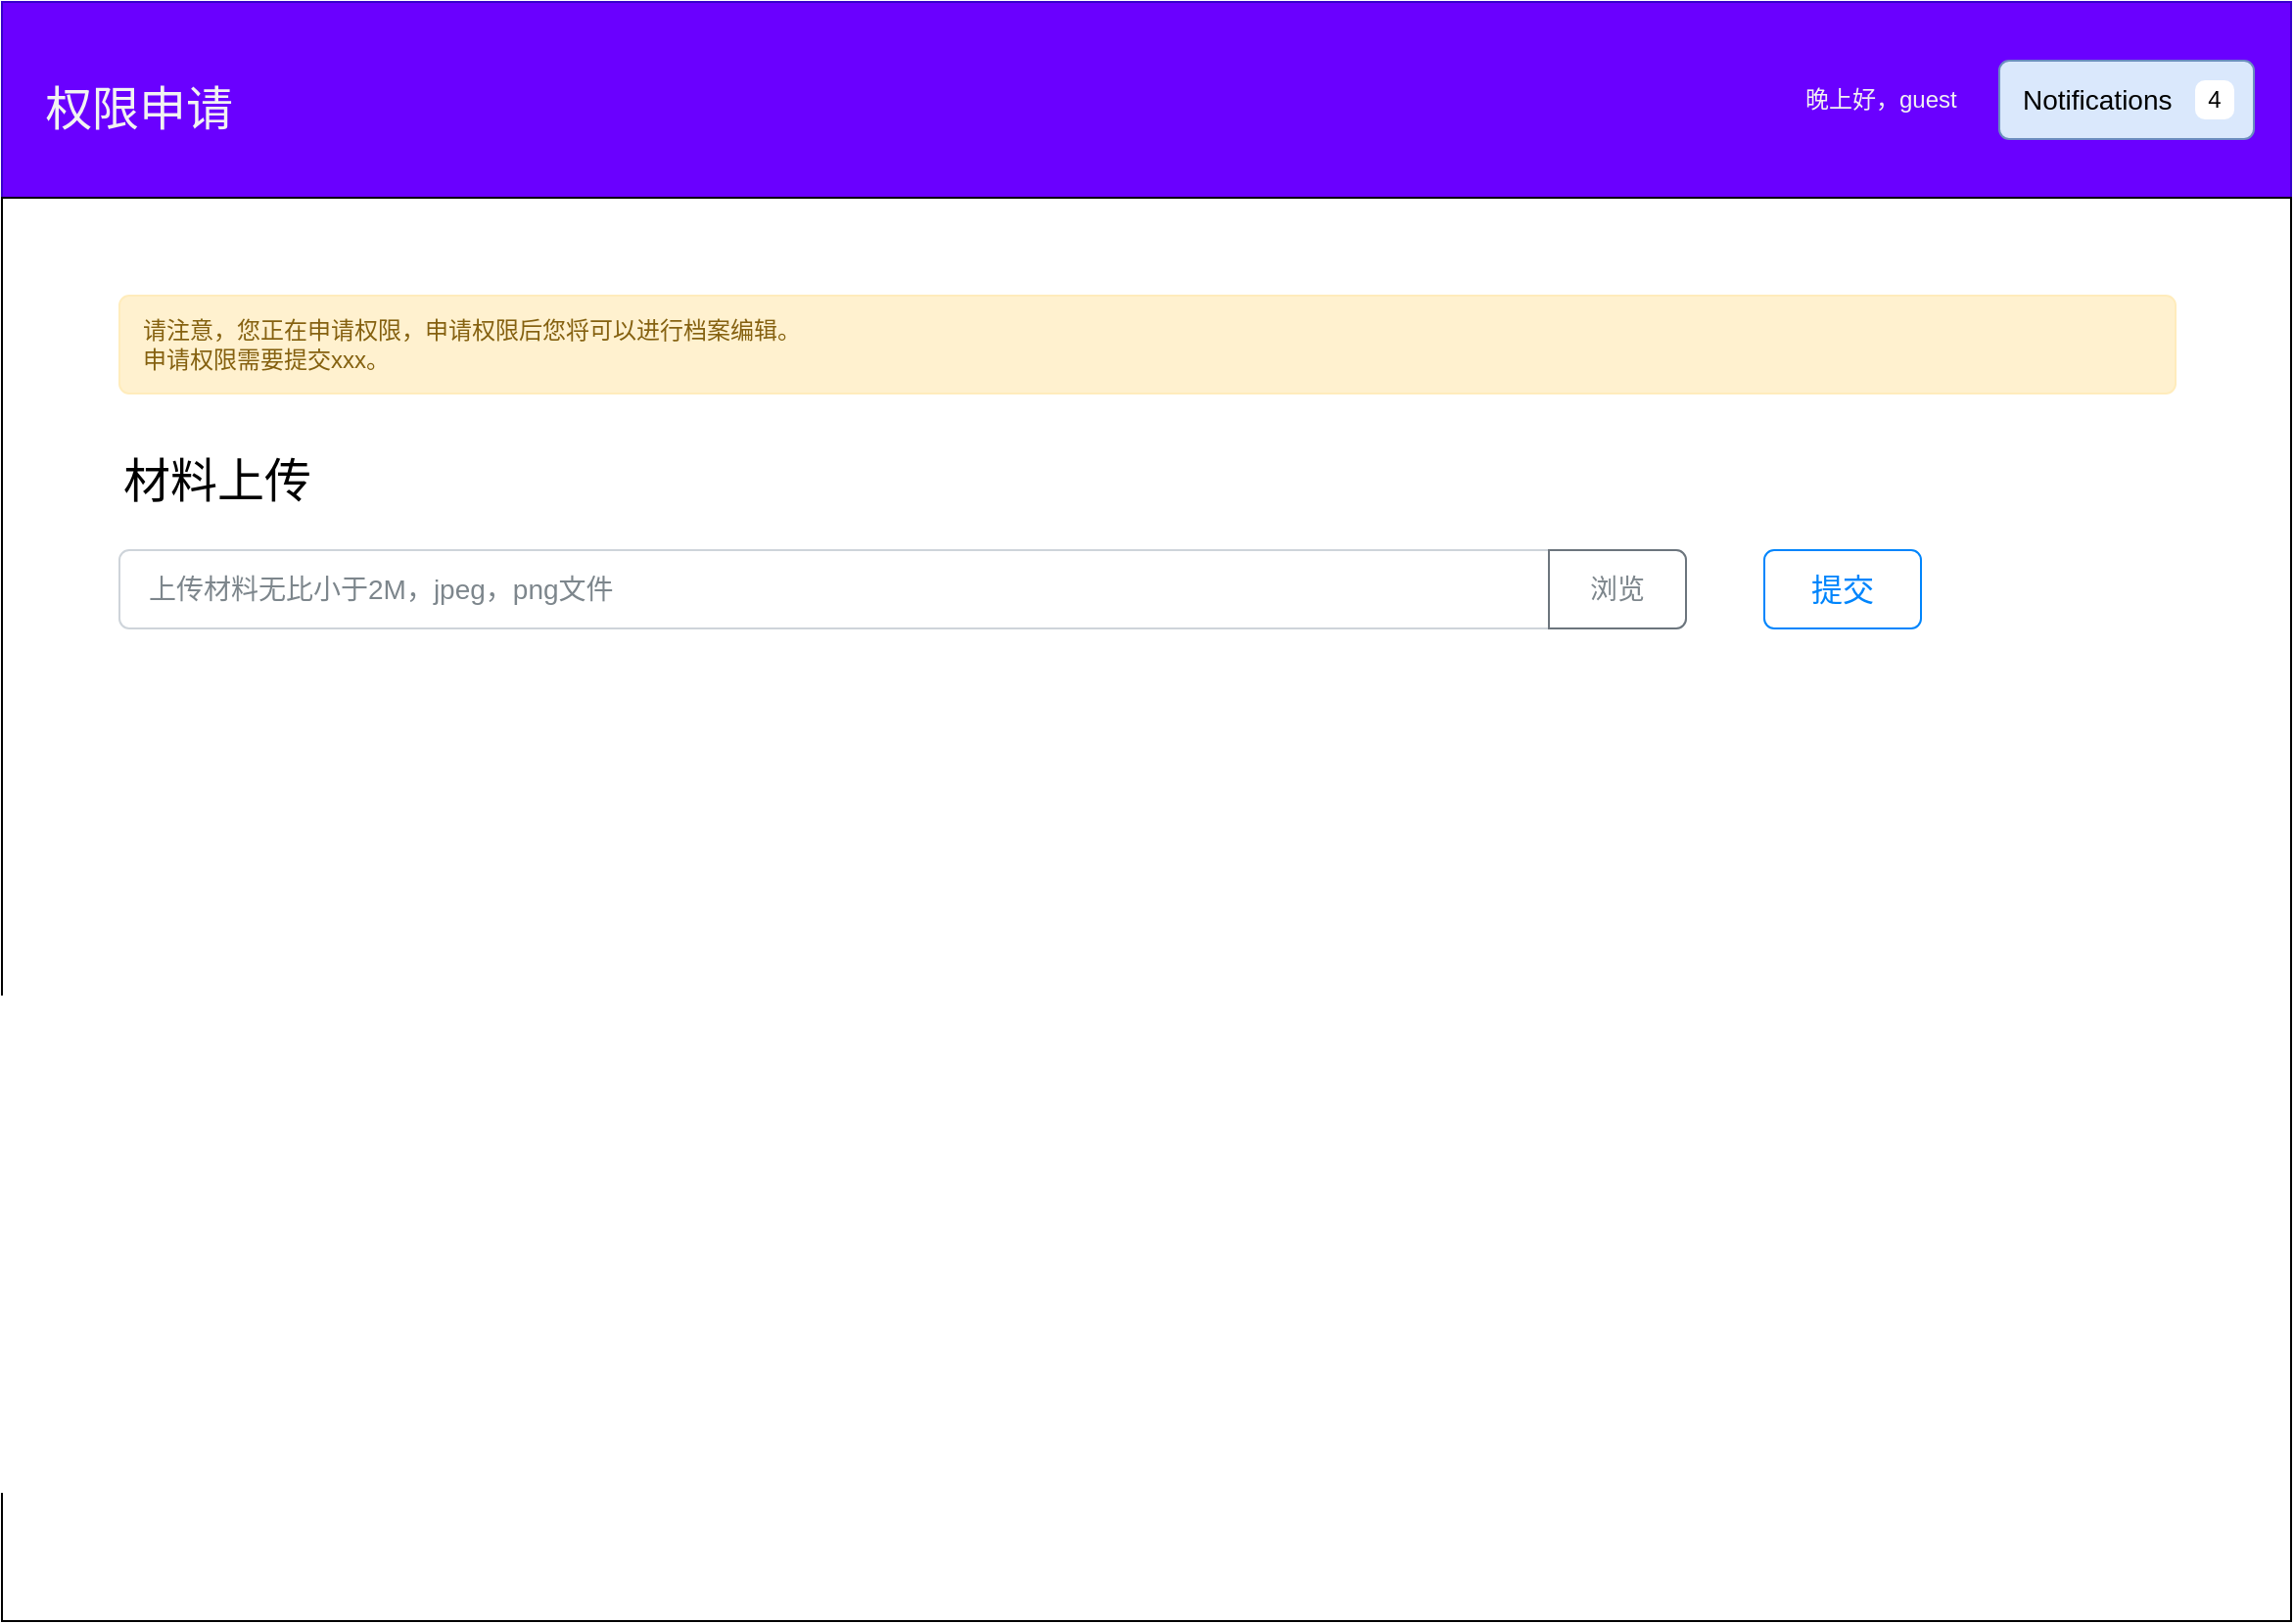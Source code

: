 <mxfile version="21.3.8" type="github">
  <diagram name="第 1 页" id="q6HOF7CeJMsjGHmnNFDb">
    <mxGraphModel dx="1274" dy="893" grid="1" gridSize="10" guides="1" tooltips="1" connect="1" arrows="1" fold="1" page="1" pageScale="1" pageWidth="1169" pageHeight="827" math="0" shadow="0">
      <root>
        <mxCell id="0" />
        <mxCell id="1" parent="0" />
        <mxCell id="aU0W3ZOGOWYrxcnuN3wy-1" value="" style="rounded=0;whiteSpace=wrap;html=1;fillColor=#6a00ff;fontColor=#ffffff;strokeColor=#3700CC;" vertex="1" parent="1">
          <mxGeometry width="1169" height="827" as="geometry" />
        </mxCell>
        <mxCell id="aU0W3ZOGOWYrxcnuN3wy-2" value="" style="rounded=0;whiteSpace=wrap;html=1;" vertex="1" parent="1">
          <mxGeometry y="100" width="1169" height="727" as="geometry" />
        </mxCell>
        <mxCell id="aU0W3ZOGOWYrxcnuN3wy-3" value="权限申请" style="text;strokeColor=none;align=left;fillColor=none;html=1;verticalAlign=middle;whiteSpace=wrap;rounded=0;fontSize=24;fontColor=#F2F2F2;" vertex="1" parent="1">
          <mxGeometry x="20" y="40" width="250" height="30" as="geometry" />
        </mxCell>
        <mxCell id="aU0W3ZOGOWYrxcnuN3wy-4" value="Notifications" style="html=1;shadow=0;dashed=0;shape=mxgraph.bootstrap.rrect;rSize=5;strokeWidth=1;whiteSpace=wrap;align=left;verticalAlign=middle;spacingLeft=10;fontStyle=0;fontSize=14;fillColor=#dae8fc;strokeColor=#6c8ebf;" vertex="1" parent="1">
          <mxGeometry x="1020" y="30" width="130" height="40" as="geometry" />
        </mxCell>
        <mxCell id="aU0W3ZOGOWYrxcnuN3wy-5" value="4" style="html=1;shadow=0;dashed=0;shape=mxgraph.bootstrap.rrect;rSize=5;strokeColor=none;strokeWidth=1;fillColor=#ffffff;fontColor=#000000;whiteSpace=wrap;align=center;verticalAlign=middle;fontSize=12;" vertex="1" parent="aU0W3ZOGOWYrxcnuN3wy-4">
          <mxGeometry x="1" y="0.5" width="20" height="20" relative="1" as="geometry">
            <mxPoint x="-30" y="-10" as="offset" />
          </mxGeometry>
        </mxCell>
        <mxCell id="aU0W3ZOGOWYrxcnuN3wy-6" value="晚上好，guest" style="text;strokeColor=none;align=left;fillColor=none;html=1;verticalAlign=middle;whiteSpace=wrap;rounded=0;fontSize=12;fontColor=#F2F2F2;" vertex="1" parent="1">
          <mxGeometry x="919" y="35" width="250" height="30" as="geometry" />
        </mxCell>
        <mxCell id="aU0W3ZOGOWYrxcnuN3wy-7" value="&lt;div&gt;请注意，您正在申请权限，申请权限后您将可以进行档案编辑。&lt;/div&gt;&lt;div&gt;申请权限需要提交xxx。&lt;br&gt;&lt;/div&gt;" style="html=1;shadow=0;dashed=0;shape=mxgraph.bootstrap.rrect;rSize=5;strokeColor=#FFECBC;strokeWidth=1;fillColor=#FFF1CF;fontColor=#856110;whiteSpace=wrap;align=left;verticalAlign=middle;spacingLeft=10;" vertex="1" parent="1">
          <mxGeometry x="60" y="150" width="1050" height="50" as="geometry" />
        </mxCell>
        <mxCell id="aU0W3ZOGOWYrxcnuN3wy-8" value="上传材料无比小于2M，jpeg，png文件" style="html=1;shadow=0;dashed=0;shape=mxgraph.bootstrap.rrect;rSize=5;strokeColor=#CED4DA;html=1;whiteSpace=wrap;fillColor=#FFFFFF;fontColor=#7D868C;align=left;spacingLeft=0;spacing=15;fontSize=14;" vertex="1" parent="1">
          <mxGeometry x="60" y="280" width="800" height="40" as="geometry" />
        </mxCell>
        <mxCell id="aU0W3ZOGOWYrxcnuN3wy-9" value="浏览" style="html=1;shadow=0;dashed=0;shape=mxgraph.bootstrap.rightButton;strokeColor=#6C757D;gradientColor=inherit;fontColor=inherit;fillColor=inherit;rSize=5;perimeter=none;whiteSpace=wrap;resizeHeight=1;fontSize=14;" vertex="1" parent="aU0W3ZOGOWYrxcnuN3wy-8">
          <mxGeometry x="1" width="70" height="40" relative="1" as="geometry">
            <mxPoint x="-70" as="offset" />
          </mxGeometry>
        </mxCell>
        <mxCell id="aU0W3ZOGOWYrxcnuN3wy-10" value="材料上传" style="text;strokeColor=none;align=left;fillColor=none;html=1;verticalAlign=middle;whiteSpace=wrap;rounded=0;fontSize=24;" vertex="1" parent="1">
          <mxGeometry x="60" y="230" width="250" height="30" as="geometry" />
        </mxCell>
        <mxCell id="aU0W3ZOGOWYrxcnuN3wy-11" value="提交" style="html=1;shadow=0;dashed=0;shape=mxgraph.bootstrap.rrect;rSize=5;strokeColor=#0085FC;strokeWidth=1;fillColor=none;fontColor=#0085FC;whiteSpace=wrap;align=center;verticalAlign=middle;spacingLeft=0;fontStyle=0;fontSize=16;spacing=5;" vertex="1" parent="1">
          <mxGeometry x="900" y="280" width="80" height="40" as="geometry" />
        </mxCell>
      </root>
    </mxGraphModel>
  </diagram>
</mxfile>
